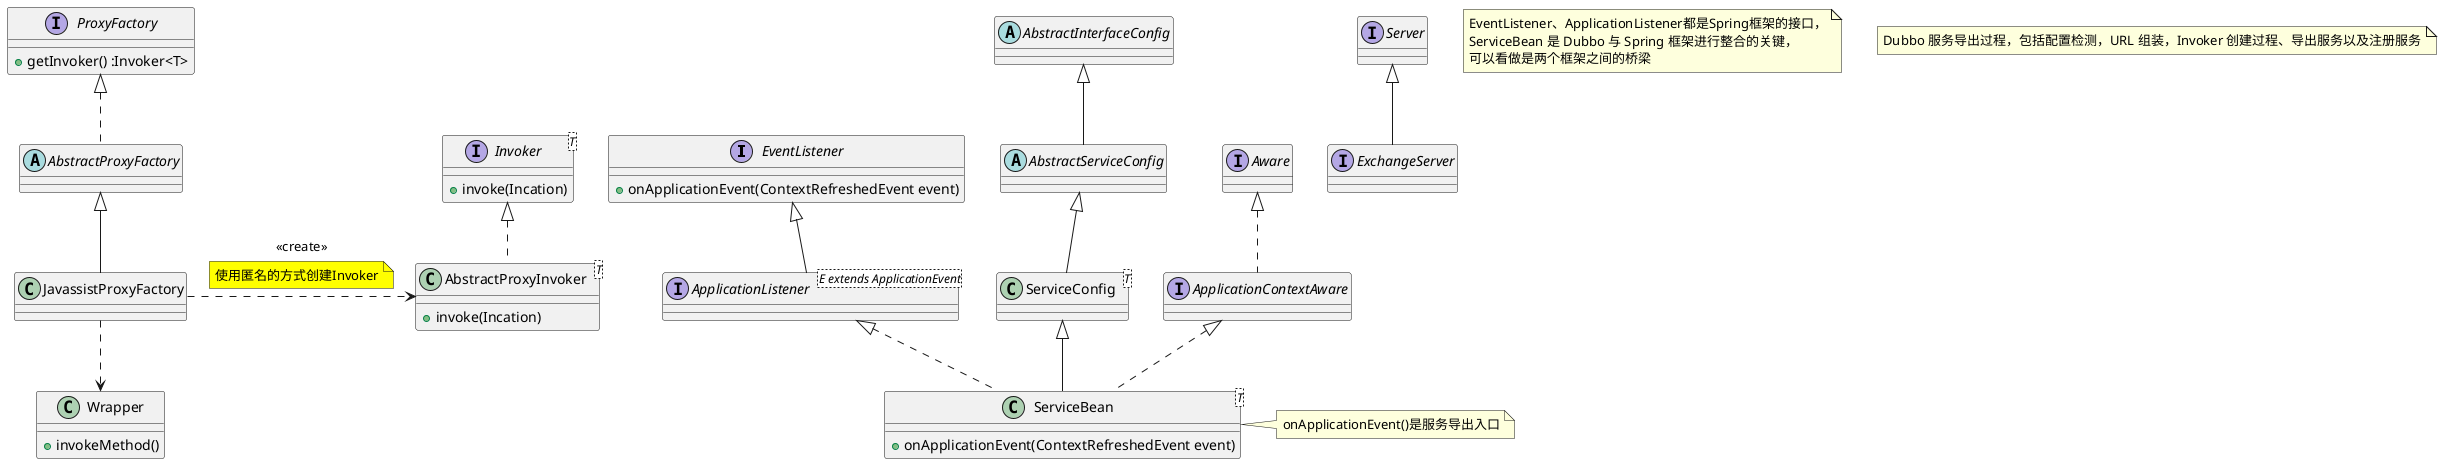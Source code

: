 @startuml
' 相关类
interface EventListener
interface ApplicationListener<E extends ApplicationEvent>
class ServiceBean<T>
abstract AbstractServiceConfig
abstract AbstractInterfaceConfig
class ServiceConfig<T>
interface ApplicationContextAware
interface Aware
abstract AbstractProxyInvoker<T>
interface Invoker<T>
class JavassistProxyFactory
abstract AbstractProxyFactory
interface ProxyFactory
abstract Wrapper
interface ExchangeServer
interface Server

EventListener <|-- ApplicationListener
ApplicationListener <|.. ServiceBean
AbstractInterfaceConfig <|-- AbstractServiceConfig
AbstractServiceConfig <|-- ServiceConfig
ServiceConfig <|-- ServiceBean

Aware <|.. ApplicationContextAware
ApplicationContextAware <|.. ServiceBean

Invoker <|.. AbstractProxyInvoker
ProxyFactory <|.. AbstractProxyFactory
AbstractProxyFactory <|-- JavassistProxyFactory

JavassistProxyFactory .right.> AbstractProxyInvoker :<<create>>
note on link #yellow: 使用匿名的方式创建Invoker

JavassistProxyFactory ..> Wrapper
Server <|-- ExchangeServer



interface EventListener {
    + onApplicationEvent(ContextRefreshedEvent event)
}

class ServiceBean<T> {
    + onApplicationEvent(ContextRefreshedEvent event)
}

interface Invoker<T> {
    +invoke(Incation)
}

class AbstractProxyInvoker<T> {
    +invoke(Incation)
}

interface ProxyFactory {
    +getInvoker() :Invoker<T>
}

class Wrapper{
    +invokeMethod()
}

note right of ServiceBean: onApplicationEvent()是服务导出入口
note as N1
EventListener、ApplicationListener都是Spring框架的接口，
ServiceBean 是 Dubbo 与 Spring 框架进行整合的关键，
可以看做是两个框架之间的桥梁
end note



note as N2
Dubbo 服务导出过程，包括配置检测，URL 组装，Invoker 创建过程、导出服务以及注册服务
end note
@enduml